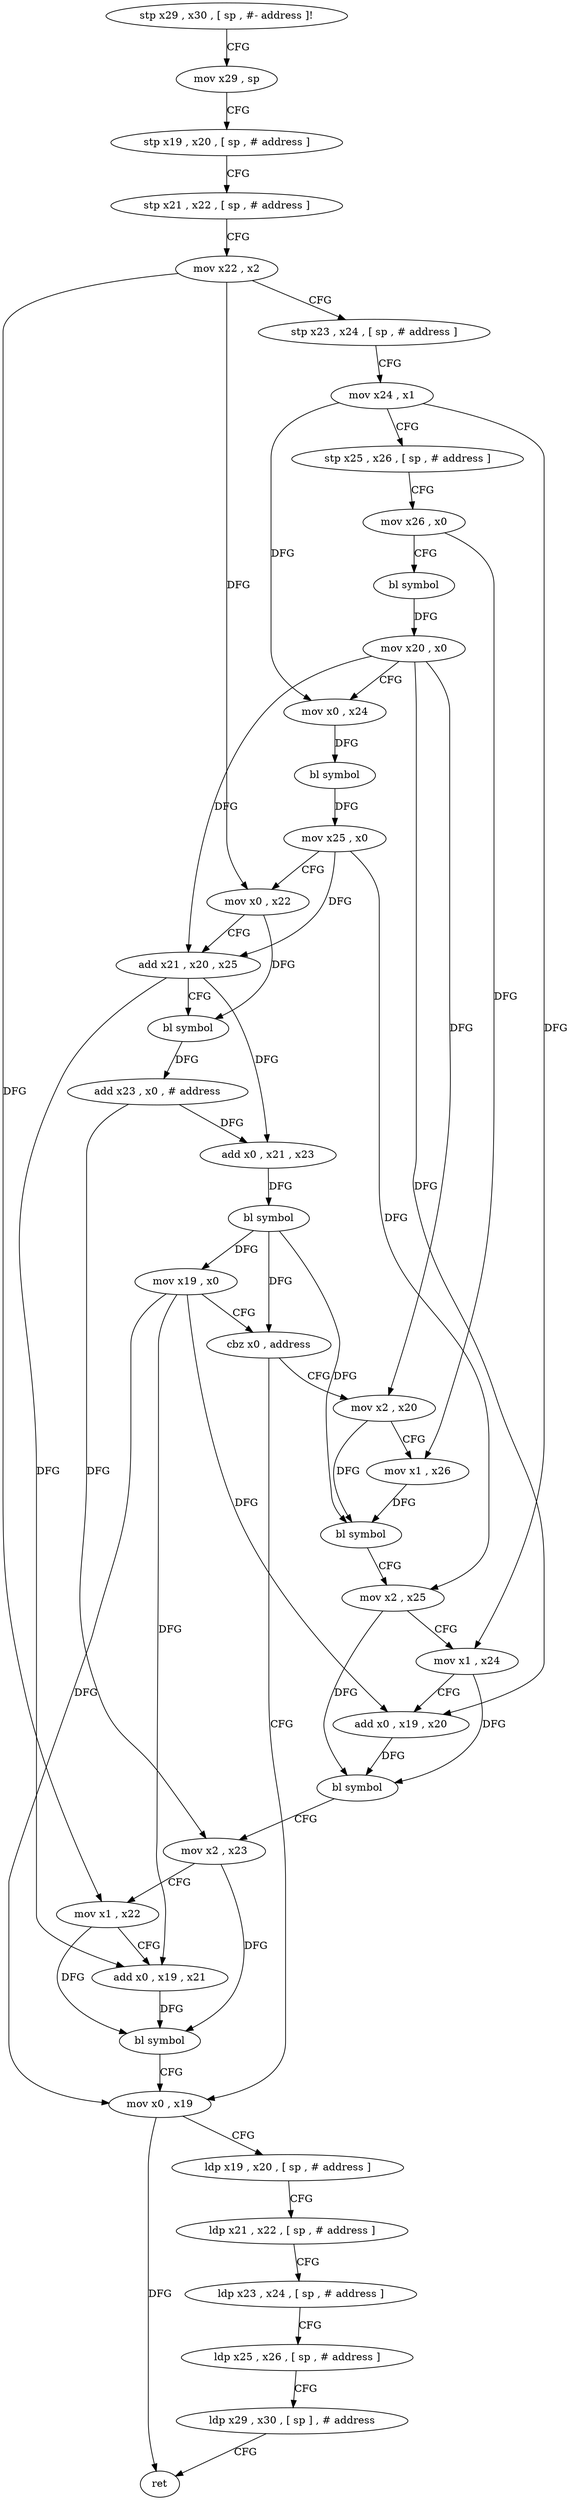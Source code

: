 digraph "func" {
"83304" [label = "stp x29 , x30 , [ sp , #- address ]!" ]
"83308" [label = "mov x29 , sp" ]
"83312" [label = "stp x19 , x20 , [ sp , # address ]" ]
"83316" [label = "stp x21 , x22 , [ sp , # address ]" ]
"83320" [label = "mov x22 , x2" ]
"83324" [label = "stp x23 , x24 , [ sp , # address ]" ]
"83328" [label = "mov x24 , x1" ]
"83332" [label = "stp x25 , x26 , [ sp , # address ]" ]
"83336" [label = "mov x26 , x0" ]
"83340" [label = "bl symbol" ]
"83344" [label = "mov x20 , x0" ]
"83348" [label = "mov x0 , x24" ]
"83352" [label = "bl symbol" ]
"83356" [label = "mov x25 , x0" ]
"83360" [label = "mov x0 , x22" ]
"83364" [label = "add x21 , x20 , x25" ]
"83368" [label = "bl symbol" ]
"83372" [label = "add x23 , x0 , # address" ]
"83376" [label = "add x0 , x21 , x23" ]
"83380" [label = "bl symbol" ]
"83384" [label = "mov x19 , x0" ]
"83388" [label = "cbz x0 , address" ]
"83436" [label = "mov x0 , x19" ]
"83392" [label = "mov x2 , x20" ]
"83440" [label = "ldp x19 , x20 , [ sp , # address ]" ]
"83444" [label = "ldp x21 , x22 , [ sp , # address ]" ]
"83448" [label = "ldp x23 , x24 , [ sp , # address ]" ]
"83452" [label = "ldp x25 , x26 , [ sp , # address ]" ]
"83456" [label = "ldp x29 , x30 , [ sp ] , # address" ]
"83460" [label = "ret" ]
"83396" [label = "mov x1 , x26" ]
"83400" [label = "bl symbol" ]
"83404" [label = "mov x2 , x25" ]
"83408" [label = "mov x1 , x24" ]
"83412" [label = "add x0 , x19 , x20" ]
"83416" [label = "bl symbol" ]
"83420" [label = "mov x2 , x23" ]
"83424" [label = "mov x1 , x22" ]
"83428" [label = "add x0 , x19 , x21" ]
"83432" [label = "bl symbol" ]
"83304" -> "83308" [ label = "CFG" ]
"83308" -> "83312" [ label = "CFG" ]
"83312" -> "83316" [ label = "CFG" ]
"83316" -> "83320" [ label = "CFG" ]
"83320" -> "83324" [ label = "CFG" ]
"83320" -> "83360" [ label = "DFG" ]
"83320" -> "83424" [ label = "DFG" ]
"83324" -> "83328" [ label = "CFG" ]
"83328" -> "83332" [ label = "CFG" ]
"83328" -> "83348" [ label = "DFG" ]
"83328" -> "83408" [ label = "DFG" ]
"83332" -> "83336" [ label = "CFG" ]
"83336" -> "83340" [ label = "CFG" ]
"83336" -> "83396" [ label = "DFG" ]
"83340" -> "83344" [ label = "DFG" ]
"83344" -> "83348" [ label = "CFG" ]
"83344" -> "83364" [ label = "DFG" ]
"83344" -> "83392" [ label = "DFG" ]
"83344" -> "83412" [ label = "DFG" ]
"83348" -> "83352" [ label = "DFG" ]
"83352" -> "83356" [ label = "DFG" ]
"83356" -> "83360" [ label = "CFG" ]
"83356" -> "83364" [ label = "DFG" ]
"83356" -> "83404" [ label = "DFG" ]
"83360" -> "83364" [ label = "CFG" ]
"83360" -> "83368" [ label = "DFG" ]
"83364" -> "83368" [ label = "CFG" ]
"83364" -> "83376" [ label = "DFG" ]
"83364" -> "83428" [ label = "DFG" ]
"83368" -> "83372" [ label = "DFG" ]
"83372" -> "83376" [ label = "DFG" ]
"83372" -> "83420" [ label = "DFG" ]
"83376" -> "83380" [ label = "DFG" ]
"83380" -> "83384" [ label = "DFG" ]
"83380" -> "83388" [ label = "DFG" ]
"83380" -> "83400" [ label = "DFG" ]
"83384" -> "83388" [ label = "CFG" ]
"83384" -> "83436" [ label = "DFG" ]
"83384" -> "83412" [ label = "DFG" ]
"83384" -> "83428" [ label = "DFG" ]
"83388" -> "83436" [ label = "CFG" ]
"83388" -> "83392" [ label = "CFG" ]
"83436" -> "83440" [ label = "CFG" ]
"83436" -> "83460" [ label = "DFG" ]
"83392" -> "83396" [ label = "CFG" ]
"83392" -> "83400" [ label = "DFG" ]
"83440" -> "83444" [ label = "CFG" ]
"83444" -> "83448" [ label = "CFG" ]
"83448" -> "83452" [ label = "CFG" ]
"83452" -> "83456" [ label = "CFG" ]
"83456" -> "83460" [ label = "CFG" ]
"83396" -> "83400" [ label = "DFG" ]
"83400" -> "83404" [ label = "CFG" ]
"83404" -> "83408" [ label = "CFG" ]
"83404" -> "83416" [ label = "DFG" ]
"83408" -> "83412" [ label = "CFG" ]
"83408" -> "83416" [ label = "DFG" ]
"83412" -> "83416" [ label = "DFG" ]
"83416" -> "83420" [ label = "CFG" ]
"83420" -> "83424" [ label = "CFG" ]
"83420" -> "83432" [ label = "DFG" ]
"83424" -> "83428" [ label = "CFG" ]
"83424" -> "83432" [ label = "DFG" ]
"83428" -> "83432" [ label = "DFG" ]
"83432" -> "83436" [ label = "CFG" ]
}
